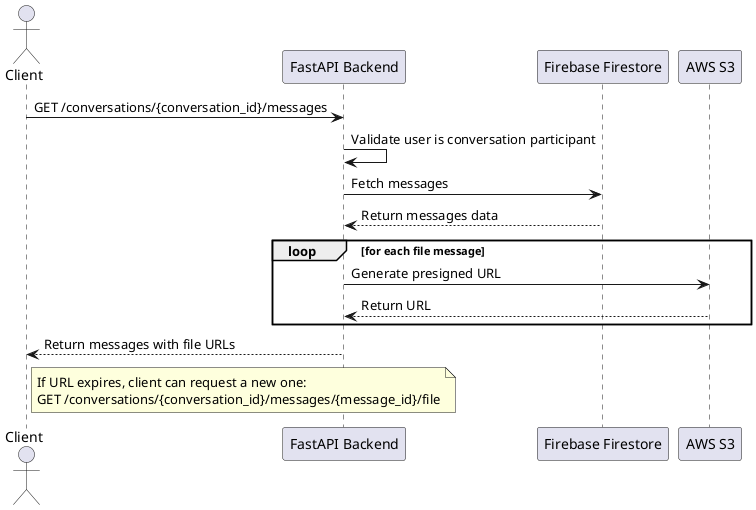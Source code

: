 @startuml
actor "Client" as client
participant "FastAPI Backend" as api
participant "Firebase Firestore" as firestore
participant "AWS S3" as s3

client -> api: GET /conversations/{conversation_id}/messages
api -> api: Validate user is conversation participant
api -> firestore: Fetch messages
firestore --> api: Return messages data

loop for each file message
  api -> s3: Generate presigned URL
  s3 --> api: Return URL
end

api --> client: Return messages with file URLs

note right of client
  If URL expires, client can request a new one:
  GET /conversations/{conversation_id}/messages/{message_id}/file
end note
@enduml